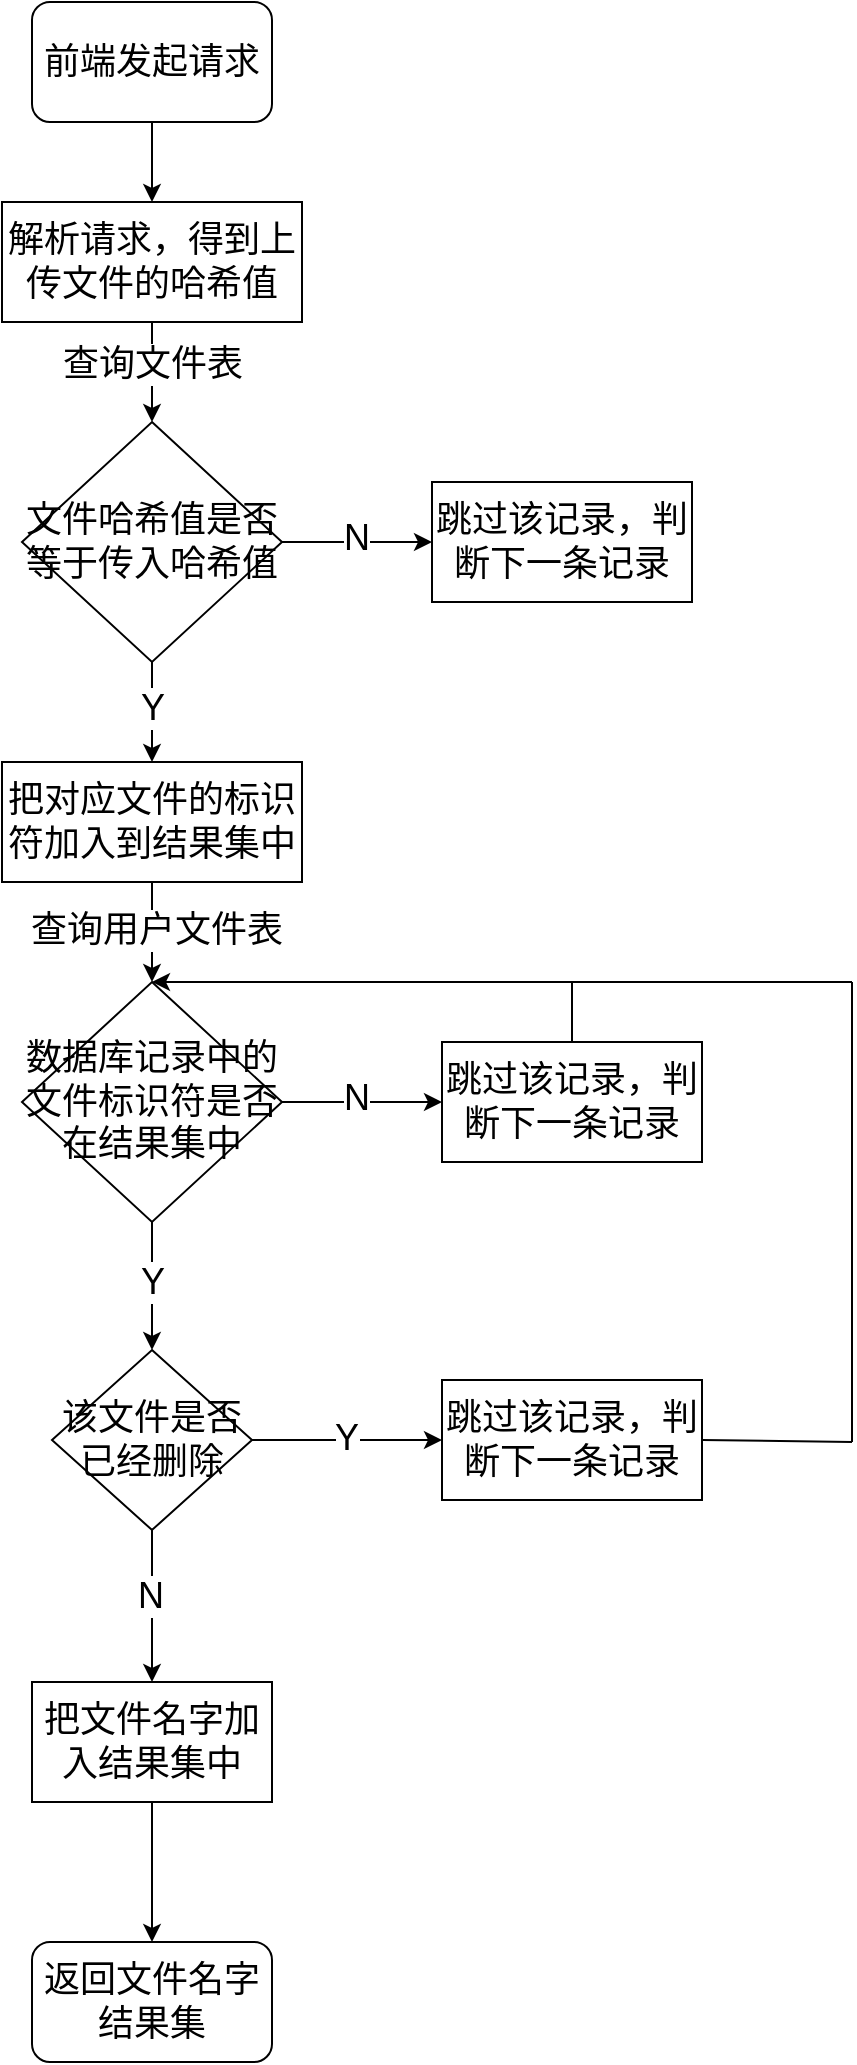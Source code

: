 <mxfile version="24.3.1" type="github">
  <diagram name="第 1 页" id="okoeVm1SLCYfVcKnKCBP">
    <mxGraphModel dx="1676" dy="1238" grid="1" gridSize="10" guides="1" tooltips="1" connect="1" arrows="1" fold="1" page="1" pageScale="1" pageWidth="827" pageHeight="1169" math="0" shadow="0">
      <root>
        <mxCell id="0" />
        <mxCell id="1" parent="0" />
        <mxCell id="kP6qlVJkzoo29vSHwn-w-12" style="edgeStyle=orthogonalEdgeStyle;rounded=0;orthogonalLoop=1;jettySize=auto;html=1;exitX=0.5;exitY=1;exitDx=0;exitDy=0;entryX=0.5;entryY=0;entryDx=0;entryDy=0;" edge="1" parent="1" source="kP6qlVJkzoo29vSHwn-w-1" target="kP6qlVJkzoo29vSHwn-w-2">
          <mxGeometry relative="1" as="geometry" />
        </mxCell>
        <mxCell id="kP6qlVJkzoo29vSHwn-w-1" value="&lt;font style=&quot;font-size: 18px;&quot;&gt;前端发起请求&lt;/font&gt;" style="rounded=1;whiteSpace=wrap;html=1;" vertex="1" parent="1">
          <mxGeometry x="370" width="120" height="60" as="geometry" />
        </mxCell>
        <mxCell id="kP6qlVJkzoo29vSHwn-w-13" style="edgeStyle=orthogonalEdgeStyle;rounded=0;orthogonalLoop=1;jettySize=auto;html=1;exitX=0.5;exitY=1;exitDx=0;exitDy=0;entryX=0.5;entryY=0;entryDx=0;entryDy=0;" edge="1" parent="1" source="kP6qlVJkzoo29vSHwn-w-2" target="kP6qlVJkzoo29vSHwn-w-3">
          <mxGeometry relative="1" as="geometry" />
        </mxCell>
        <mxCell id="kP6qlVJkzoo29vSHwn-w-14" value="&lt;font style=&quot;font-size: 18px;&quot;&gt;查询文件表&lt;/font&gt;" style="edgeLabel;html=1;align=center;verticalAlign=middle;resizable=0;points=[];" vertex="1" connectable="0" parent="kP6qlVJkzoo29vSHwn-w-13">
          <mxGeometry x="-0.16" relative="1" as="geometry">
            <mxPoint as="offset" />
          </mxGeometry>
        </mxCell>
        <mxCell id="kP6qlVJkzoo29vSHwn-w-2" value="&lt;font style=&quot;font-size: 18px;&quot;&gt;解析请求，得到上传文件的哈希值&lt;/font&gt;" style="rounded=0;whiteSpace=wrap;html=1;" vertex="1" parent="1">
          <mxGeometry x="355" y="100" width="150" height="60" as="geometry" />
        </mxCell>
        <mxCell id="kP6qlVJkzoo29vSHwn-w-15" style="edgeStyle=orthogonalEdgeStyle;rounded=0;orthogonalLoop=1;jettySize=auto;html=1;exitX=1;exitY=0.5;exitDx=0;exitDy=0;entryX=0;entryY=0.5;entryDx=0;entryDy=0;" edge="1" parent="1" source="kP6qlVJkzoo29vSHwn-w-3" target="kP6qlVJkzoo29vSHwn-w-4">
          <mxGeometry relative="1" as="geometry" />
        </mxCell>
        <mxCell id="kP6qlVJkzoo29vSHwn-w-16" value="&lt;font style=&quot;font-size: 18px;&quot;&gt;N&lt;/font&gt;" style="edgeLabel;html=1;align=center;verticalAlign=middle;resizable=0;points=[];" vertex="1" connectable="0" parent="kP6qlVJkzoo29vSHwn-w-15">
          <mxGeometry x="-0.013" relative="1" as="geometry">
            <mxPoint y="-2" as="offset" />
          </mxGeometry>
        </mxCell>
        <mxCell id="kP6qlVJkzoo29vSHwn-w-17" style="edgeStyle=orthogonalEdgeStyle;rounded=0;orthogonalLoop=1;jettySize=auto;html=1;exitX=0.5;exitY=1;exitDx=0;exitDy=0;entryX=0.5;entryY=0;entryDx=0;entryDy=0;" edge="1" parent="1" source="kP6qlVJkzoo29vSHwn-w-3" target="kP6qlVJkzoo29vSHwn-w-5">
          <mxGeometry relative="1" as="geometry" />
        </mxCell>
        <mxCell id="kP6qlVJkzoo29vSHwn-w-18" value="&lt;font style=&quot;font-size: 18px;&quot;&gt;Y&lt;/font&gt;" style="edgeLabel;html=1;align=center;verticalAlign=middle;resizable=0;points=[];" vertex="1" connectable="0" parent="kP6qlVJkzoo29vSHwn-w-17">
          <mxGeometry x="-0.08" relative="1" as="geometry">
            <mxPoint as="offset" />
          </mxGeometry>
        </mxCell>
        <mxCell id="kP6qlVJkzoo29vSHwn-w-3" value="&lt;font style=&quot;font-size: 18px;&quot;&gt;文件哈希值是否等于传入哈希值&lt;/font&gt;" style="rhombus;whiteSpace=wrap;html=1;" vertex="1" parent="1">
          <mxGeometry x="365" y="210" width="130" height="120" as="geometry" />
        </mxCell>
        <mxCell id="kP6qlVJkzoo29vSHwn-w-4" value="&lt;font style=&quot;font-size: 18px;&quot;&gt;跳过该记录，判断下一条记录&lt;/font&gt;" style="rounded=0;whiteSpace=wrap;html=1;" vertex="1" parent="1">
          <mxGeometry x="570" y="240" width="130" height="60" as="geometry" />
        </mxCell>
        <mxCell id="kP6qlVJkzoo29vSHwn-w-19" style="edgeStyle=orthogonalEdgeStyle;rounded=0;orthogonalLoop=1;jettySize=auto;html=1;exitX=0.5;exitY=1;exitDx=0;exitDy=0;entryX=0.5;entryY=0;entryDx=0;entryDy=0;" edge="1" parent="1" source="kP6qlVJkzoo29vSHwn-w-5" target="kP6qlVJkzoo29vSHwn-w-6">
          <mxGeometry relative="1" as="geometry" />
        </mxCell>
        <mxCell id="kP6qlVJkzoo29vSHwn-w-21" value="&lt;font style=&quot;font-size: 18px;&quot;&gt;查询用户文件表&lt;/font&gt;" style="edgeLabel;html=1;align=center;verticalAlign=middle;resizable=0;points=[];" vertex="1" connectable="0" parent="kP6qlVJkzoo29vSHwn-w-19">
          <mxGeometry x="-0.04" y="2" relative="1" as="geometry">
            <mxPoint as="offset" />
          </mxGeometry>
        </mxCell>
        <mxCell id="kP6qlVJkzoo29vSHwn-w-5" value="&lt;font style=&quot;font-size: 18px;&quot;&gt;把对应文件的标识符加入到结果集中&lt;/font&gt;" style="rounded=0;whiteSpace=wrap;html=1;" vertex="1" parent="1">
          <mxGeometry x="355" y="380" width="150" height="60" as="geometry" />
        </mxCell>
        <mxCell id="kP6qlVJkzoo29vSHwn-w-20" style="edgeStyle=orthogonalEdgeStyle;rounded=0;orthogonalLoop=1;jettySize=auto;html=1;exitX=1;exitY=0.5;exitDx=0;exitDy=0;entryX=0;entryY=0.5;entryDx=0;entryDy=0;" edge="1" parent="1" source="kP6qlVJkzoo29vSHwn-w-6" target="kP6qlVJkzoo29vSHwn-w-10">
          <mxGeometry relative="1" as="geometry" />
        </mxCell>
        <mxCell id="kP6qlVJkzoo29vSHwn-w-22" value="&lt;font style=&quot;font-size: 18px;&quot;&gt;N&lt;/font&gt;" style="edgeLabel;html=1;align=center;verticalAlign=middle;resizable=0;points=[];" vertex="1" connectable="0" parent="kP6qlVJkzoo29vSHwn-w-20">
          <mxGeometry x="-0.093" relative="1" as="geometry">
            <mxPoint y="-2" as="offset" />
          </mxGeometry>
        </mxCell>
        <mxCell id="kP6qlVJkzoo29vSHwn-w-23" style="edgeStyle=orthogonalEdgeStyle;rounded=0;orthogonalLoop=1;jettySize=auto;html=1;exitX=0.5;exitY=1;exitDx=0;exitDy=0;entryX=0.5;entryY=0;entryDx=0;entryDy=0;" edge="1" parent="1" source="kP6qlVJkzoo29vSHwn-w-6" target="kP6qlVJkzoo29vSHwn-w-7">
          <mxGeometry relative="1" as="geometry" />
        </mxCell>
        <mxCell id="kP6qlVJkzoo29vSHwn-w-24" value="&lt;font style=&quot;font-size: 18px;&quot;&gt;Y&lt;/font&gt;" style="edgeLabel;html=1;align=center;verticalAlign=middle;resizable=0;points=[];" vertex="1" connectable="0" parent="kP6qlVJkzoo29vSHwn-w-23">
          <mxGeometry x="-0.057" relative="1" as="geometry">
            <mxPoint as="offset" />
          </mxGeometry>
        </mxCell>
        <mxCell id="kP6qlVJkzoo29vSHwn-w-6" value="&lt;font style=&quot;font-size: 18px;&quot;&gt;数据库记录中的文件标识符是否在结果集中&lt;/font&gt;" style="rhombus;whiteSpace=wrap;html=1;" vertex="1" parent="1">
          <mxGeometry x="365" y="490" width="130" height="120" as="geometry" />
        </mxCell>
        <mxCell id="kP6qlVJkzoo29vSHwn-w-25" style="edgeStyle=orthogonalEdgeStyle;rounded=0;orthogonalLoop=1;jettySize=auto;html=1;exitX=0.5;exitY=1;exitDx=0;exitDy=0;entryX=0.5;entryY=0;entryDx=0;entryDy=0;" edge="1" parent="1" source="kP6qlVJkzoo29vSHwn-w-7" target="kP6qlVJkzoo29vSHwn-w-8">
          <mxGeometry relative="1" as="geometry" />
        </mxCell>
        <mxCell id="kP6qlVJkzoo29vSHwn-w-26" value="&lt;font style=&quot;font-size: 18px;&quot;&gt;N&lt;/font&gt;" style="edgeLabel;html=1;align=center;verticalAlign=middle;resizable=0;points=[];" vertex="1" connectable="0" parent="kP6qlVJkzoo29vSHwn-w-25">
          <mxGeometry x="-0.143" y="-1" relative="1" as="geometry">
            <mxPoint as="offset" />
          </mxGeometry>
        </mxCell>
        <mxCell id="kP6qlVJkzoo29vSHwn-w-28" style="edgeStyle=orthogonalEdgeStyle;rounded=0;orthogonalLoop=1;jettySize=auto;html=1;exitX=1;exitY=0.5;exitDx=0;exitDy=0;entryX=0;entryY=0.5;entryDx=0;entryDy=0;" edge="1" parent="1" source="kP6qlVJkzoo29vSHwn-w-7" target="kP6qlVJkzoo29vSHwn-w-11">
          <mxGeometry relative="1" as="geometry" />
        </mxCell>
        <mxCell id="kP6qlVJkzoo29vSHwn-w-29" value="&lt;font style=&quot;font-size: 18px;&quot;&gt;Y&lt;/font&gt;" style="edgeLabel;html=1;align=center;verticalAlign=middle;resizable=0;points=[];" vertex="1" connectable="0" parent="kP6qlVJkzoo29vSHwn-w-28">
          <mxGeometry x="-0.022" y="-2" relative="1" as="geometry">
            <mxPoint y="-3" as="offset" />
          </mxGeometry>
        </mxCell>
        <mxCell id="kP6qlVJkzoo29vSHwn-w-7" value="&lt;font style=&quot;font-size: 18px;&quot;&gt;该文件是否已经删除&lt;/font&gt;" style="rhombus;whiteSpace=wrap;html=1;" vertex="1" parent="1">
          <mxGeometry x="380" y="674" width="100" height="90" as="geometry" />
        </mxCell>
        <mxCell id="kP6qlVJkzoo29vSHwn-w-27" style="edgeStyle=orthogonalEdgeStyle;rounded=0;orthogonalLoop=1;jettySize=auto;html=1;exitX=0.5;exitY=1;exitDx=0;exitDy=0;entryX=0.5;entryY=0;entryDx=0;entryDy=0;" edge="1" parent="1" source="kP6qlVJkzoo29vSHwn-w-8" target="kP6qlVJkzoo29vSHwn-w-9">
          <mxGeometry relative="1" as="geometry" />
        </mxCell>
        <mxCell id="kP6qlVJkzoo29vSHwn-w-8" value="&lt;font style=&quot;font-size: 18px;&quot;&gt;把文件名字加入结果集中&lt;/font&gt;" style="rounded=0;whiteSpace=wrap;html=1;" vertex="1" parent="1">
          <mxGeometry x="370" y="840" width="120" height="60" as="geometry" />
        </mxCell>
        <mxCell id="kP6qlVJkzoo29vSHwn-w-9" value="&lt;font style=&quot;font-size: 18px;&quot;&gt;返回文件名字结果集&lt;/font&gt;" style="rounded=1;whiteSpace=wrap;html=1;" vertex="1" parent="1">
          <mxGeometry x="370" y="970" width="120" height="60" as="geometry" />
        </mxCell>
        <mxCell id="kP6qlVJkzoo29vSHwn-w-10" value="&lt;font style=&quot;font-size: 18px;&quot;&gt;跳过该记录，判断下一条记录&lt;/font&gt;" style="rounded=0;whiteSpace=wrap;html=1;" vertex="1" parent="1">
          <mxGeometry x="575" y="520" width="130" height="60" as="geometry" />
        </mxCell>
        <mxCell id="kP6qlVJkzoo29vSHwn-w-11" value="&lt;font style=&quot;font-size: 18px;&quot;&gt;跳过该记录，判断下一条记录&lt;/font&gt;" style="rounded=0;whiteSpace=wrap;html=1;" vertex="1" parent="1">
          <mxGeometry x="575" y="689" width="130" height="60" as="geometry" />
        </mxCell>
        <mxCell id="kP6qlVJkzoo29vSHwn-w-30" value="" style="endArrow=classic;html=1;rounded=0;entryX=0.5;entryY=0;entryDx=0;entryDy=0;" edge="1" parent="1" target="kP6qlVJkzoo29vSHwn-w-6">
          <mxGeometry width="50" height="50" relative="1" as="geometry">
            <mxPoint x="640" y="490" as="sourcePoint" />
            <mxPoint x="610" y="440" as="targetPoint" />
          </mxGeometry>
        </mxCell>
        <mxCell id="kP6qlVJkzoo29vSHwn-w-32" value="" style="endArrow=none;html=1;rounded=0;entryX=0.5;entryY=0;entryDx=0;entryDy=0;" edge="1" parent="1" target="kP6qlVJkzoo29vSHwn-w-10">
          <mxGeometry width="50" height="50" relative="1" as="geometry">
            <mxPoint x="640" y="490" as="sourcePoint" />
            <mxPoint x="320" y="630" as="targetPoint" />
          </mxGeometry>
        </mxCell>
        <mxCell id="kP6qlVJkzoo29vSHwn-w-33" value="" style="endArrow=none;html=1;rounded=0;exitX=1;exitY=0.5;exitDx=0;exitDy=0;" edge="1" parent="1" source="kP6qlVJkzoo29vSHwn-w-11">
          <mxGeometry width="50" height="50" relative="1" as="geometry">
            <mxPoint x="740" y="730" as="sourcePoint" />
            <mxPoint x="780" y="720" as="targetPoint" />
          </mxGeometry>
        </mxCell>
        <mxCell id="kP6qlVJkzoo29vSHwn-w-34" value="" style="endArrow=none;html=1;rounded=0;" edge="1" parent="1">
          <mxGeometry width="50" height="50" relative="1" as="geometry">
            <mxPoint x="780" y="490" as="sourcePoint" />
            <mxPoint x="780" y="720" as="targetPoint" />
          </mxGeometry>
        </mxCell>
        <mxCell id="kP6qlVJkzoo29vSHwn-w-35" value="" style="endArrow=none;html=1;rounded=0;" edge="1" parent="1">
          <mxGeometry width="50" height="50" relative="1" as="geometry">
            <mxPoint x="640" y="490" as="sourcePoint" />
            <mxPoint x="780" y="490" as="targetPoint" />
          </mxGeometry>
        </mxCell>
      </root>
    </mxGraphModel>
  </diagram>
</mxfile>
